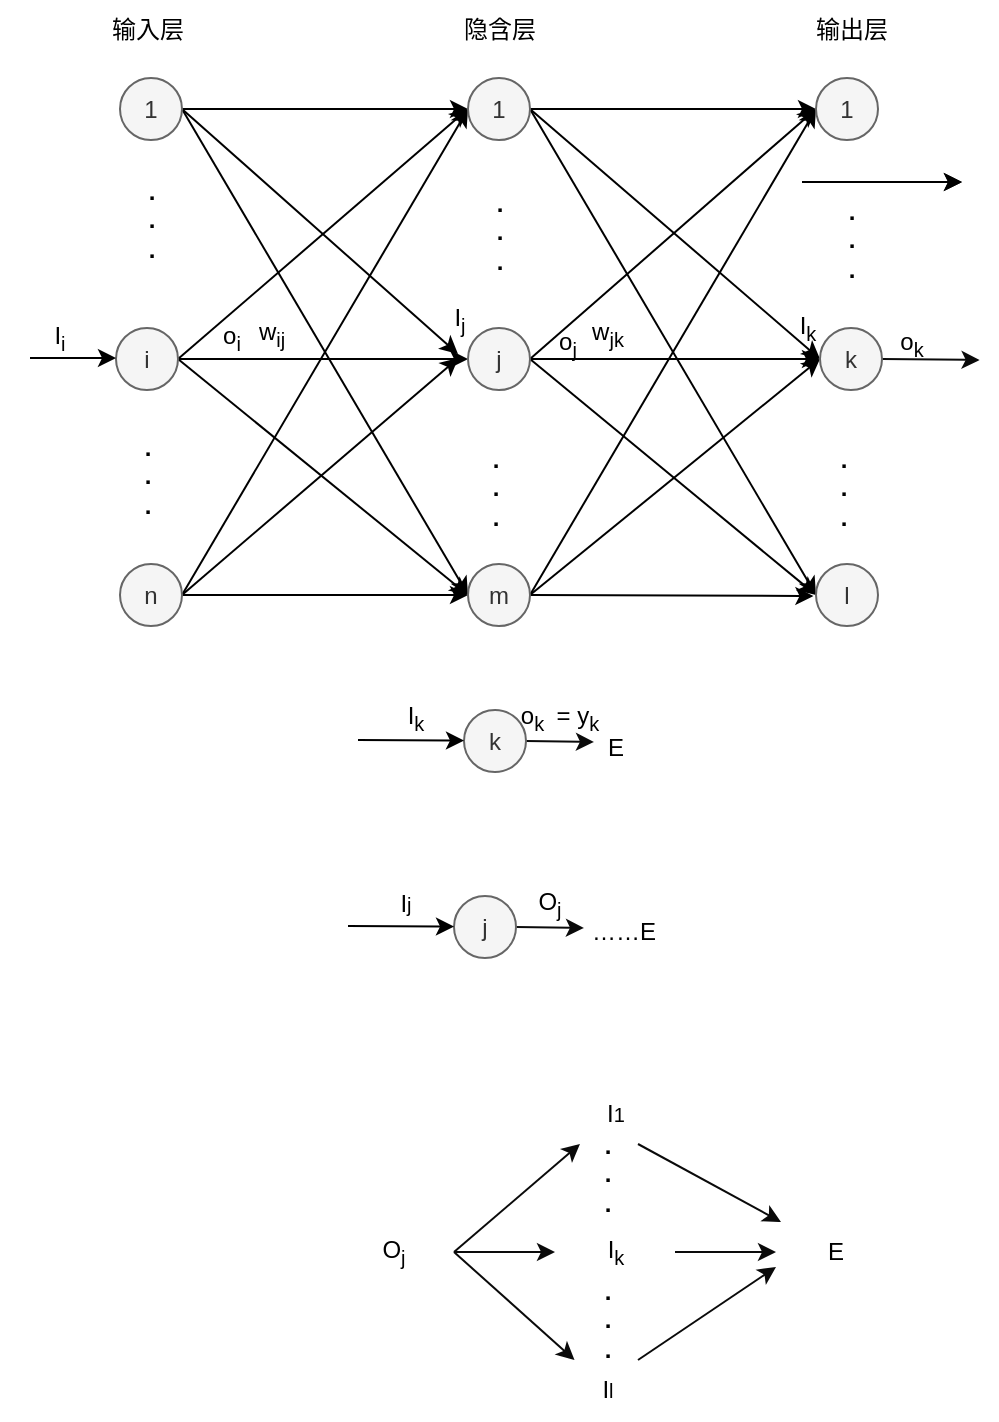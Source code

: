 <mxfile>
    <diagram id="WI6_JsJp5EufvoFWHeqq" name="第 1 页">
        <mxGraphModel dx="1015" dy="585" grid="0" gridSize="10" guides="1" tooltips="1" connect="1" arrows="1" fold="1" page="1" pageScale="1" pageWidth="827" pageHeight="1169" background="#ffffff" math="0" shadow="0">
            <root>
                <mxCell id="0"/>
                <mxCell id="1" parent="0"/>
                <mxCell id="13" style="edgeStyle=none;html=1;exitX=1;exitY=0.5;exitDx=0;exitDy=0;strokeColor=#000000;" parent="1" source="2" edge="1">
                    <mxGeometry relative="1" as="geometry">
                        <mxPoint x="239" y="238" as="targetPoint"/>
                    </mxGeometry>
                </mxCell>
                <mxCell id="26" style="edgeStyle=none;html=1;exitX=1;exitY=0.5;exitDx=0;exitDy=0;entryX=0;entryY=0.5;entryDx=0;entryDy=0;strokeColor=#000000;fontColor=#000000;" parent="1" source="2" target="7" edge="1">
                    <mxGeometry relative="1" as="geometry"/>
                </mxCell>
                <mxCell id="28" style="edgeStyle=none;html=1;exitX=1;exitY=0.5;exitDx=0;exitDy=0;entryX=0;entryY=0.5;entryDx=0;entryDy=0;strokeColor=#000000;fontColor=#000000;" parent="1" source="2" target="5" edge="1">
                    <mxGeometry relative="1" as="geometry"/>
                </mxCell>
                <mxCell id="2" value="1" style="ellipse;whiteSpace=wrap;html=1;aspect=fixed;fillColor=#f5f5f5;fontColor=#333333;strokeColor=#666666;" parent="1" vertex="1">
                    <mxGeometry x="70" y="100" width="31" height="31" as="geometry"/>
                </mxCell>
                <mxCell id="14" style="edgeStyle=none;html=1;exitX=1;exitY=0.5;exitDx=0;exitDy=0;strokeColor=#000000;" parent="1" source="3" target="6" edge="1">
                    <mxGeometry relative="1" as="geometry"/>
                </mxCell>
                <mxCell id="27" style="edgeStyle=none;html=1;exitX=1;exitY=0.5;exitDx=0;exitDy=0;entryX=0;entryY=0.5;entryDx=0;entryDy=0;strokeColor=#000000;fontColor=#000000;" parent="1" source="3" target="7" edge="1">
                    <mxGeometry relative="1" as="geometry"/>
                </mxCell>
                <mxCell id="29" style="edgeStyle=none;html=1;exitX=1;exitY=0.5;exitDx=0;exitDy=0;entryX=0;entryY=0.5;entryDx=0;entryDy=0;strokeColor=#000000;fontColor=#000000;" parent="1" source="3" target="5" edge="1">
                    <mxGeometry relative="1" as="geometry"/>
                </mxCell>
                <mxCell id="3" value="i" style="ellipse;whiteSpace=wrap;html=1;aspect=fixed;fillColor=#f5f5f5;fontColor=#333333;strokeColor=#666666;" parent="1" vertex="1">
                    <mxGeometry x="68" y="225" width="31" height="31" as="geometry"/>
                </mxCell>
                <mxCell id="15" style="edgeStyle=none;html=1;exitX=1;exitY=0.5;exitDx=0;exitDy=0;strokeColor=#000000;" parent="1" source="4" edge="1">
                    <mxGeometry relative="1" as="geometry">
                        <mxPoint x="239.218" y="239.975" as="targetPoint"/>
                    </mxGeometry>
                </mxCell>
                <mxCell id="30" style="edgeStyle=none;html=1;exitX=1;exitY=0.5;exitDx=0;exitDy=0;entryX=0;entryY=0.5;entryDx=0;entryDy=0;strokeColor=#000000;fontColor=#000000;" parent="1" source="4" target="7" edge="1">
                    <mxGeometry relative="1" as="geometry"/>
                </mxCell>
                <mxCell id="31" style="edgeStyle=none;html=1;exitX=1;exitY=0.5;exitDx=0;exitDy=0;strokeColor=#000000;fontColor=#000000;" parent="1" source="4" target="5" edge="1">
                    <mxGeometry relative="1" as="geometry"/>
                </mxCell>
                <mxCell id="4" value="n" style="ellipse;whiteSpace=wrap;html=1;aspect=fixed;fillColor=#f5f5f5;fontColor=#333333;strokeColor=#666666;" parent="1" vertex="1">
                    <mxGeometry x="70" y="343" width="31" height="31" as="geometry"/>
                </mxCell>
                <mxCell id="39" style="edgeStyle=none;html=1;exitX=1;exitY=0.5;exitDx=0;exitDy=0;entryX=0;entryY=0.5;entryDx=0;entryDy=0;strokeColor=#000000;fontColor=#000000;" parent="1" source="5" target="12" edge="1">
                    <mxGeometry relative="1" as="geometry"/>
                </mxCell>
                <mxCell id="40" style="edgeStyle=none;html=1;exitX=1;exitY=0.5;exitDx=0;exitDy=0;entryX=0;entryY=0.5;entryDx=0;entryDy=0;strokeColor=#000000;fontColor=#000000;" parent="1" source="5" target="11" edge="1">
                    <mxGeometry relative="1" as="geometry"/>
                </mxCell>
                <mxCell id="41" style="edgeStyle=none;html=1;exitX=1;exitY=0.5;exitDx=0;exitDy=0;strokeColor=#000000;fontColor=#000000;" parent="1" source="5" edge="1">
                    <mxGeometry relative="1" as="geometry">
                        <mxPoint x="416.71" y="359" as="targetPoint"/>
                    </mxGeometry>
                </mxCell>
                <mxCell id="5" value="m" style="ellipse;whiteSpace=wrap;html=1;aspect=fixed;fillColor=#f5f5f5;fontColor=#333333;strokeColor=#666666;" parent="1" vertex="1">
                    <mxGeometry x="244" y="343" width="31" height="31" as="geometry"/>
                </mxCell>
                <mxCell id="36" style="edgeStyle=none;html=1;exitX=1;exitY=0.5;exitDx=0;exitDy=0;entryX=0;entryY=0.5;entryDx=0;entryDy=0;strokeColor=#000000;fontColor=#000000;" parent="1" source="6" target="12" edge="1">
                    <mxGeometry relative="1" as="geometry"/>
                </mxCell>
                <mxCell id="37" style="edgeStyle=none;html=1;exitX=1;exitY=0.5;exitDx=0;exitDy=0;entryX=0;entryY=0.5;entryDx=0;entryDy=0;strokeColor=#000000;fontColor=#000000;" parent="1" source="6" target="11" edge="1">
                    <mxGeometry relative="1" as="geometry"/>
                </mxCell>
                <mxCell id="38" style="edgeStyle=none;html=1;exitX=1;exitY=0.5;exitDx=0;exitDy=0;entryX=0;entryY=0.5;entryDx=0;entryDy=0;strokeColor=#000000;fontColor=#000000;" parent="1" source="6" target="10" edge="1">
                    <mxGeometry relative="1" as="geometry"/>
                </mxCell>
                <mxCell id="6" value="j" style="ellipse;whiteSpace=wrap;html=1;aspect=fixed;fillColor=#f5f5f5;fontColor=#333333;strokeColor=#666666;" parent="1" vertex="1">
                    <mxGeometry x="244" y="225" width="31" height="31" as="geometry"/>
                </mxCell>
                <mxCell id="33" style="edgeStyle=none;html=1;exitX=1;exitY=0.5;exitDx=0;exitDy=0;entryX=0;entryY=0.5;entryDx=0;entryDy=0;strokeColor=#000000;fontColor=#000000;" parent="1" source="7" target="12" edge="1">
                    <mxGeometry relative="1" as="geometry"/>
                </mxCell>
                <mxCell id="34" style="edgeStyle=none;html=1;exitX=1;exitY=0.5;exitDx=0;exitDy=0;entryX=0;entryY=0.5;entryDx=0;entryDy=0;strokeColor=#000000;fontColor=#000000;" parent="1" source="7" target="11" edge="1">
                    <mxGeometry relative="1" as="geometry"/>
                </mxCell>
                <mxCell id="35" style="edgeStyle=none;html=1;exitX=1;exitY=0.5;exitDx=0;exitDy=0;entryX=0;entryY=0.5;entryDx=0;entryDy=0;strokeColor=#000000;fontColor=#000000;" parent="1" source="7" target="10" edge="1">
                    <mxGeometry relative="1" as="geometry"/>
                </mxCell>
                <mxCell id="7" value="1" style="ellipse;whiteSpace=wrap;html=1;aspect=fixed;fillColor=#f5f5f5;fontColor=#333333;strokeColor=#666666;" parent="1" vertex="1">
                    <mxGeometry x="244" y="100" width="31" height="31" as="geometry"/>
                </mxCell>
                <mxCell id="10" value="l" style="ellipse;whiteSpace=wrap;html=1;aspect=fixed;fillColor=#f5f5f5;fontColor=#333333;strokeColor=#666666;" parent="1" vertex="1">
                    <mxGeometry x="418" y="343" width="31" height="31" as="geometry"/>
                </mxCell>
                <mxCell id="50" style="edgeStyle=none;html=1;exitX=1;exitY=0.5;exitDx=0;exitDy=0;strokeColor=#0A0A0A;" edge="1" parent="1" source="11">
                    <mxGeometry relative="1" as="geometry">
                        <mxPoint x="499.786" y="241" as="targetPoint"/>
                    </mxGeometry>
                </mxCell>
                <mxCell id="11" value="k" style="ellipse;whiteSpace=wrap;html=1;aspect=fixed;fillColor=#f5f5f5;fontColor=#333333;strokeColor=#666666;" parent="1" vertex="1">
                    <mxGeometry x="420" y="225" width="31" height="31" as="geometry"/>
                </mxCell>
                <mxCell id="12" value="1" style="ellipse;whiteSpace=wrap;html=1;aspect=fixed;fillColor=#f5f5f5;fontColor=#333333;strokeColor=#666666;" parent="1" vertex="1">
                    <mxGeometry x="418" y="100" width="31" height="31" as="geometry"/>
                </mxCell>
                <mxCell id="17" value="&lt;b&gt;&lt;font color=&quot;#000000&quot;&gt;.&lt;br&gt;.&lt;br&gt;.&lt;br&gt;&lt;/font&gt;&lt;/b&gt;" style="text;strokeColor=none;align=center;fillColor=none;html=1;verticalAlign=middle;whiteSpace=wrap;rounded=0;" parent="1" vertex="1">
                    <mxGeometry x="55.5" y="156" width="60" height="30" as="geometry"/>
                </mxCell>
                <mxCell id="18" value="&lt;b&gt;&lt;font color=&quot;#000000&quot;&gt;.&lt;br&gt;.&lt;br&gt;.&lt;br&gt;&lt;/font&gt;&lt;/b&gt;" style="text;strokeColor=none;align=center;fillColor=none;html=1;verticalAlign=middle;whiteSpace=wrap;rounded=0;" parent="1" vertex="1">
                    <mxGeometry x="53.5" y="284" width="60" height="30" as="geometry"/>
                </mxCell>
                <mxCell id="19" value="&lt;b&gt;&lt;font color=&quot;#000000&quot;&gt;.&lt;br&gt;.&lt;br&gt;.&lt;br&gt;&lt;/font&gt;&lt;/b&gt;" style="text;strokeColor=none;align=center;fillColor=none;html=1;verticalAlign=middle;whiteSpace=wrap;rounded=0;" parent="1" vertex="1">
                    <mxGeometry x="229.5" y="161.5" width="60" height="30" as="geometry"/>
                </mxCell>
                <mxCell id="20" value="&lt;b&gt;&lt;font color=&quot;#000000&quot;&gt;.&lt;br&gt;.&lt;br&gt;.&lt;br&gt;&lt;/font&gt;&lt;/b&gt;" style="text;strokeColor=none;align=center;fillColor=none;html=1;verticalAlign=middle;whiteSpace=wrap;rounded=0;" parent="1" vertex="1">
                    <mxGeometry x="227.5" y="289.5" width="60" height="30" as="geometry"/>
                </mxCell>
                <mxCell id="21" value="&lt;b&gt;&lt;font color=&quot;#000000&quot;&gt;.&lt;br&gt;.&lt;br&gt;.&lt;br&gt;&lt;/font&gt;&lt;/b&gt;" style="text;strokeColor=none;align=center;fillColor=none;html=1;verticalAlign=middle;whiteSpace=wrap;rounded=0;" parent="1" vertex="1">
                    <mxGeometry x="405.5" y="165.5" width="60" height="30" as="geometry"/>
                </mxCell>
                <mxCell id="22" value="&lt;b&gt;&lt;font color=&quot;#000000&quot;&gt;.&lt;br&gt;.&lt;br&gt;.&lt;br&gt;&lt;/font&gt;&lt;/b&gt;" style="text;strokeColor=none;align=center;fillColor=none;html=1;verticalAlign=middle;whiteSpace=wrap;rounded=0;" parent="1" vertex="1">
                    <mxGeometry x="402" y="289.5" width="60" height="30" as="geometry"/>
                </mxCell>
                <mxCell id="23" value="输入层" style="text;strokeColor=none;align=center;fillColor=none;html=1;verticalAlign=middle;whiteSpace=wrap;rounded=0;fontColor=#000000;" parent="1" vertex="1">
                    <mxGeometry x="53.5" y="61" width="60" height="30" as="geometry"/>
                </mxCell>
                <mxCell id="24" value="隐含层" style="text;strokeColor=none;align=center;fillColor=none;html=1;verticalAlign=middle;whiteSpace=wrap;rounded=0;fontColor=#000000;" parent="1" vertex="1">
                    <mxGeometry x="229.5" y="61" width="60" height="30" as="geometry"/>
                </mxCell>
                <mxCell id="25" value="输出层" style="text;strokeColor=none;align=center;fillColor=none;html=1;verticalAlign=middle;whiteSpace=wrap;rounded=0;fontColor=#000000;" parent="1" vertex="1">
                    <mxGeometry x="405.5" y="61" width="60" height="30" as="geometry"/>
                </mxCell>
                <mxCell id="42" value="w&lt;sub&gt;ij&lt;/sub&gt;" style="text;strokeColor=none;align=center;fillColor=none;html=1;verticalAlign=middle;whiteSpace=wrap;rounded=0;fontColor=#000000;" parent="1" vertex="1">
                    <mxGeometry x="115.5" y="213" width="60" height="30" as="geometry"/>
                </mxCell>
                <mxCell id="44" value="w&lt;sub&gt;jk&lt;/sub&gt;" style="text;strokeColor=none;align=center;fillColor=none;html=1;verticalAlign=middle;whiteSpace=wrap;rounded=0;fontColor=#000000;" parent="1" vertex="1">
                    <mxGeometry x="284" y="213" width="60" height="30" as="geometry"/>
                </mxCell>
                <mxCell id="45" value="o&lt;sub&gt;i&lt;/sub&gt;" style="text;strokeColor=none;align=center;fillColor=none;html=1;verticalAlign=middle;whiteSpace=wrap;rounded=0;fontColor=#000000;" parent="1" vertex="1">
                    <mxGeometry x="96" y="215" width="60" height="30" as="geometry"/>
                </mxCell>
                <mxCell id="46" value="o&lt;sub&gt;j&lt;/sub&gt;" style="text;strokeColor=none;align=center;fillColor=none;html=1;verticalAlign=middle;whiteSpace=wrap;rounded=0;fontColor=#000000;" parent="1" vertex="1">
                    <mxGeometry x="264" y="218" width="60" height="30" as="geometry"/>
                </mxCell>
                <mxCell id="47" value="" style="edgeStyle=none;orthogonalLoop=1;jettySize=auto;html=1;" edge="1" parent="1">
                    <mxGeometry width="80" relative="1" as="geometry">
                        <mxPoint x="411" y="152" as="sourcePoint"/>
                        <mxPoint x="491" y="152" as="targetPoint"/>
                        <Array as="points"/>
                    </mxGeometry>
                </mxCell>
                <mxCell id="48" value="" style="edgeStyle=none;orthogonalLoop=1;jettySize=auto;html=1;" edge="1" parent="1">
                    <mxGeometry width="80" relative="1" as="geometry">
                        <mxPoint x="411" y="152" as="sourcePoint"/>
                        <mxPoint x="491" y="152" as="targetPoint"/>
                        <Array as="points"/>
                    </mxGeometry>
                </mxCell>
                <mxCell id="51" value="o&lt;sub&gt;k&lt;/sub&gt;" style="text;strokeColor=none;align=center;fillColor=none;html=1;verticalAlign=middle;whiteSpace=wrap;rounded=0;fontColor=#000000;" vertex="1" parent="1">
                    <mxGeometry x="436" y="218" width="60" height="30" as="geometry"/>
                </mxCell>
                <mxCell id="52" style="edgeStyle=none;html=1;entryX=0;entryY=0.5;entryDx=0;entryDy=0;strokeColor=#000000;fontColor=#000000;" edge="1" parent="1">
                    <mxGeometry relative="1" as="geometry">
                        <mxPoint x="25" y="240" as="sourcePoint"/>
                        <mxPoint x="68" y="240" as="targetPoint"/>
                    </mxGeometry>
                </mxCell>
                <mxCell id="53" value="&lt;font color=&quot;#000000&quot;&gt;I&lt;sub&gt;j&lt;/sub&gt;&lt;/font&gt;" style="text;strokeColor=none;align=center;fillColor=none;html=1;verticalAlign=middle;whiteSpace=wrap;rounded=0;" vertex="1" parent="1">
                    <mxGeometry x="210" y="206" width="60" height="30" as="geometry"/>
                </mxCell>
                <mxCell id="54" value="&lt;font color=&quot;#000000&quot;&gt;I&lt;sub&gt;i&lt;/sub&gt;&lt;/font&gt;" style="text;strokeColor=none;align=center;fillColor=none;html=1;verticalAlign=middle;whiteSpace=wrap;rounded=0;" vertex="1" parent="1">
                    <mxGeometry x="10" y="215" width="60" height="30" as="geometry"/>
                </mxCell>
                <mxCell id="55" value="&lt;font color=&quot;#000000&quot;&gt;I&lt;sub&gt;k&lt;/sub&gt;&lt;/font&gt;" style="text;strokeColor=none;align=center;fillColor=none;html=1;verticalAlign=middle;whiteSpace=wrap;rounded=0;" vertex="1" parent="1">
                    <mxGeometry x="384" y="210" width="60" height="30" as="geometry"/>
                </mxCell>
                <mxCell id="57" style="edgeStyle=none;html=1;exitX=1;exitY=0.5;exitDx=0;exitDy=0;strokeColor=#0A0A0A;fontColor=#000000;" edge="1" parent="1" source="56">
                    <mxGeometry relative="1" as="geometry">
                        <mxPoint x="306.979" y="432" as="targetPoint"/>
                    </mxGeometry>
                </mxCell>
                <mxCell id="56" value="k" style="ellipse;whiteSpace=wrap;html=1;aspect=fixed;fillColor=#f5f5f5;fontColor=#333333;strokeColor=#666666;" vertex="1" parent="1">
                    <mxGeometry x="242" y="416" width="31" height="31" as="geometry"/>
                </mxCell>
                <mxCell id="58" value="o&lt;sub&gt;k&amp;nbsp;&lt;/sub&gt;&amp;nbsp;= y&lt;sub&gt;k&lt;/sub&gt;" style="text;strokeColor=none;align=center;fillColor=none;html=1;verticalAlign=middle;whiteSpace=wrap;rounded=0;fontColor=#000000;" vertex="1" parent="1">
                    <mxGeometry x="260" y="405" width="60" height="30" as="geometry"/>
                </mxCell>
                <mxCell id="59" style="edgeStyle=none;html=1;entryX=0;entryY=0.5;entryDx=0;entryDy=0;strokeColor=#000000;fontColor=#000000;" edge="1" parent="1">
                    <mxGeometry relative="1" as="geometry">
                        <mxPoint x="189" y="431" as="sourcePoint"/>
                        <mxPoint x="242" y="431.25" as="targetPoint"/>
                    </mxGeometry>
                </mxCell>
                <mxCell id="60" value="&lt;font color=&quot;#000000&quot;&gt;I&lt;sub&gt;k&lt;/sub&gt;&lt;/font&gt;" style="text;strokeColor=none;align=center;fillColor=none;html=1;verticalAlign=middle;whiteSpace=wrap;rounded=0;" vertex="1" parent="1">
                    <mxGeometry x="188" y="405" width="60" height="30" as="geometry"/>
                </mxCell>
                <mxCell id="62" value="E" style="text;strokeColor=none;align=center;fillColor=none;html=1;verticalAlign=middle;whiteSpace=wrap;rounded=0;fontColor=#000000;" vertex="1" parent="1">
                    <mxGeometry x="287.5" y="420" width="60" height="30" as="geometry"/>
                </mxCell>
                <mxCell id="65" style="edgeStyle=none;html=1;exitX=1;exitY=0.5;exitDx=0;exitDy=0;strokeColor=#0A0A0A;fontColor=#000000;" edge="1" parent="1" source="66">
                    <mxGeometry relative="1" as="geometry">
                        <mxPoint x="301.979" y="525" as="targetPoint"/>
                    </mxGeometry>
                </mxCell>
                <mxCell id="66" value="j" style="ellipse;whiteSpace=wrap;html=1;aspect=fixed;fillColor=#f5f5f5;fontColor=#333333;strokeColor=#666666;" vertex="1" parent="1">
                    <mxGeometry x="237" y="509" width="31" height="31" as="geometry"/>
                </mxCell>
                <mxCell id="67" value="O&lt;sub&gt;j&lt;/sub&gt;" style="text;strokeColor=none;align=center;fillColor=none;html=1;verticalAlign=middle;whiteSpace=wrap;rounded=0;fontColor=#000000;" vertex="1" parent="1">
                    <mxGeometry x="255" y="498" width="60" height="30" as="geometry"/>
                </mxCell>
                <mxCell id="68" style="edgeStyle=none;html=1;entryX=0;entryY=0.5;entryDx=0;entryDy=0;strokeColor=#000000;fontColor=#000000;" edge="1" parent="1">
                    <mxGeometry relative="1" as="geometry">
                        <mxPoint x="184" y="524" as="sourcePoint"/>
                        <mxPoint x="237" y="524.25" as="targetPoint"/>
                    </mxGeometry>
                </mxCell>
                <mxCell id="69" value="&lt;font color=&quot;#000000&quot;&gt;I&lt;span style=&quot;font-size: 10px;&quot;&gt;j&lt;/span&gt;&lt;/font&gt;" style="text;strokeColor=none;align=center;fillColor=none;html=1;verticalAlign=middle;whiteSpace=wrap;rounded=0;" vertex="1" parent="1">
                    <mxGeometry x="183" y="498" width="60" height="30" as="geometry"/>
                </mxCell>
                <mxCell id="70" value="……E" style="text;strokeColor=none;align=center;fillColor=none;html=1;verticalAlign=middle;whiteSpace=wrap;rounded=0;fontColor=#000000;" vertex="1" parent="1">
                    <mxGeometry x="292" y="512" width="60" height="30" as="geometry"/>
                </mxCell>
                <mxCell id="78" style="edgeStyle=none;html=1;exitX=1;exitY=0.5;exitDx=0;exitDy=0;strokeColor=#0A0A0A;fontColor=#000000;" edge="1" parent="1" source="71" target="73">
                    <mxGeometry relative="1" as="geometry"/>
                </mxCell>
                <mxCell id="79" style="edgeStyle=none;html=1;exitX=1;exitY=0.5;exitDx=0;exitDy=0;strokeColor=#0A0A0A;fontColor=#000000;" edge="1" parent="1" source="71" target="72">
                    <mxGeometry relative="1" as="geometry"/>
                </mxCell>
                <mxCell id="85" style="edgeStyle=none;html=1;exitX=1;exitY=0.5;exitDx=0;exitDy=0;strokeColor=#0A0A0A;fontColor=#000000;" edge="1" parent="1" source="71" target="74">
                    <mxGeometry relative="1" as="geometry"/>
                </mxCell>
                <mxCell id="71" value="O&lt;sub&gt;j&lt;/sub&gt;" style="text;strokeColor=none;align=center;fillColor=none;html=1;verticalAlign=middle;whiteSpace=wrap;rounded=0;fontColor=#000000;" vertex="1" parent="1">
                    <mxGeometry x="177" y="672" width="60" height="30" as="geometry"/>
                </mxCell>
                <mxCell id="82" style="edgeStyle=none;html=1;exitX=1;exitY=0.5;exitDx=0;exitDy=0;strokeColor=#0A0A0A;fontColor=#000000;" edge="1" parent="1" source="72" target="75">
                    <mxGeometry relative="1" as="geometry"/>
                </mxCell>
                <mxCell id="72" value="&lt;font color=&quot;#000000&quot;&gt;I&lt;sub&gt;k&lt;/sub&gt;&lt;/font&gt;" style="text;strokeColor=none;align=center;fillColor=none;html=1;verticalAlign=middle;whiteSpace=wrap;rounded=0;" vertex="1" parent="1">
                    <mxGeometry x="287.5" y="672" width="60" height="30" as="geometry"/>
                </mxCell>
                <mxCell id="73" value="&lt;font color=&quot;#000000&quot;&gt;I&lt;span style=&quot;font-size: 10px;&quot;&gt;1&lt;/span&gt;&lt;/font&gt;" style="text;strokeColor=none;align=center;fillColor=none;html=1;verticalAlign=middle;whiteSpace=wrap;rounded=0;" vertex="1" parent="1">
                    <mxGeometry x="287.5" y="603" width="60" height="30" as="geometry"/>
                </mxCell>
                <mxCell id="84" style="edgeStyle=none;html=1;exitX=0.75;exitY=0;exitDx=0;exitDy=0;entryX=0;entryY=0.75;entryDx=0;entryDy=0;strokeColor=#0A0A0A;fontColor=#000000;" edge="1" parent="1" source="74" target="75">
                    <mxGeometry relative="1" as="geometry"/>
                </mxCell>
                <mxCell id="74" value="&lt;font color=&quot;#000000&quot;&gt;I&lt;span style=&quot;font-size: 10px;&quot;&gt;l&lt;/span&gt;&lt;/font&gt;" style="text;strokeColor=none;align=center;fillColor=none;html=1;verticalAlign=middle;whiteSpace=wrap;rounded=0;" vertex="1" parent="1">
                    <mxGeometry x="284" y="741" width="60" height="30" as="geometry"/>
                </mxCell>
                <mxCell id="75" value="E" style="text;strokeColor=none;align=center;fillColor=none;html=1;verticalAlign=middle;whiteSpace=wrap;rounded=0;fontColor=#000000;" vertex="1" parent="1">
                    <mxGeometry x="398" y="672" width="60" height="30" as="geometry"/>
                </mxCell>
                <mxCell id="81" style="edgeStyle=none;html=1;exitX=0.75;exitY=0;exitDx=0;exitDy=0;strokeColor=#0A0A0A;fontColor=#000000;" edge="1" parent="1" source="76" target="75">
                    <mxGeometry relative="1" as="geometry"/>
                </mxCell>
                <mxCell id="76" value="&lt;b&gt;&lt;font color=&quot;#000000&quot;&gt;.&lt;br&gt;.&lt;br&gt;.&lt;br&gt;&lt;/font&gt;&lt;/b&gt;" style="text;strokeColor=none;align=center;fillColor=none;html=1;verticalAlign=middle;whiteSpace=wrap;rounded=0;" vertex="1" parent="1">
                    <mxGeometry x="284" y="633" width="60" height="30" as="geometry"/>
                </mxCell>
                <mxCell id="77" value="&lt;b&gt;&lt;font color=&quot;#000000&quot;&gt;.&lt;br&gt;.&lt;br&gt;.&lt;br&gt;&lt;/font&gt;&lt;/b&gt;" style="text;strokeColor=none;align=center;fillColor=none;html=1;verticalAlign=middle;whiteSpace=wrap;rounded=0;" vertex="1" parent="1">
                    <mxGeometry x="284" y="706" width="60" height="30" as="geometry"/>
                </mxCell>
            </root>
        </mxGraphModel>
    </diagram>
</mxfile>